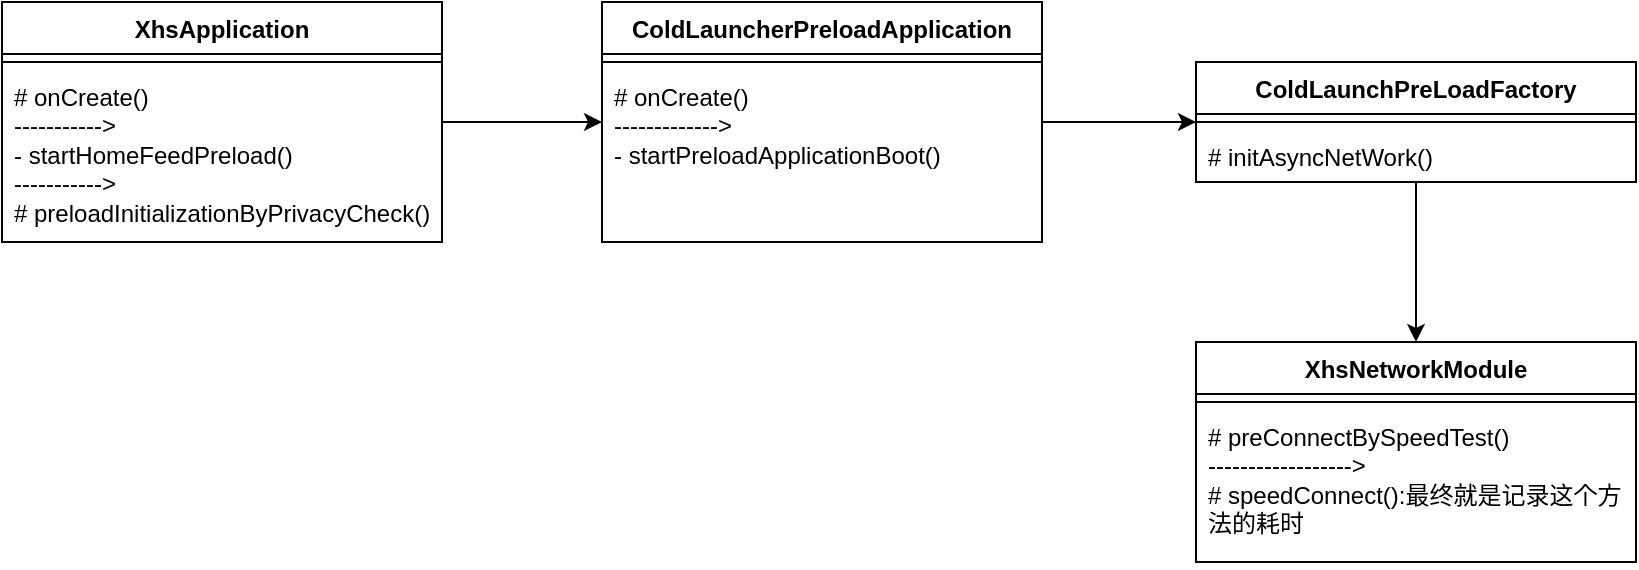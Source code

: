 <mxfile version="22.1.21" type="github">
  <diagram name="第 1 页" id="zf5rkVIrOFzXrXctHy9U">
    <mxGraphModel dx="1184" dy="499" grid="1" gridSize="10" guides="1" tooltips="1" connect="1" arrows="1" fold="1" page="1" pageScale="1" pageWidth="827" pageHeight="1169" math="0" shadow="0">
      <root>
        <mxCell id="0" />
        <mxCell id="1" parent="0" />
        <mxCell id="XBwlamYOv69OCs9TW11--8" value="" style="edgeStyle=orthogonalEdgeStyle;rounded=0;orthogonalLoop=1;jettySize=auto;html=1;" edge="1" parent="1" source="XBwlamYOv69OCs9TW11--1" target="XBwlamYOv69OCs9TW11--5">
          <mxGeometry relative="1" as="geometry" />
        </mxCell>
        <mxCell id="XBwlamYOv69OCs9TW11--1" value="XhsApplication" style="swimlane;fontStyle=1;align=center;verticalAlign=top;childLayout=stackLayout;horizontal=1;startSize=26;horizontalStack=0;resizeParent=1;resizeParentMax=0;resizeLast=0;collapsible=1;marginBottom=0;whiteSpace=wrap;html=1;" vertex="1" parent="1">
          <mxGeometry x="10" y="100" width="220" height="120" as="geometry" />
        </mxCell>
        <mxCell id="XBwlamYOv69OCs9TW11--3" value="" style="line;strokeWidth=1;fillColor=none;align=left;verticalAlign=middle;spacingTop=-1;spacingLeft=3;spacingRight=3;rotatable=0;labelPosition=right;points=[];portConstraint=eastwest;strokeColor=inherit;" vertex="1" parent="XBwlamYOv69OCs9TW11--1">
          <mxGeometry y="26" width="220" height="8" as="geometry" />
        </mxCell>
        <mxCell id="XBwlamYOv69OCs9TW11--4" value="# onCreate()&lt;br&gt;-----------&amp;gt;&lt;br&gt;- startHomeFeedPreload()&lt;br&gt;-----------&amp;gt;&lt;br&gt;#&amp;nbsp;preloadInitializationByPrivacyCheck()" style="text;strokeColor=none;fillColor=none;align=left;verticalAlign=top;spacingLeft=4;spacingRight=4;overflow=hidden;rotatable=0;points=[[0,0.5],[1,0.5]];portConstraint=eastwest;whiteSpace=wrap;html=1;" vertex="1" parent="XBwlamYOv69OCs9TW11--1">
          <mxGeometry y="34" width="220" height="86" as="geometry" />
        </mxCell>
        <mxCell id="XBwlamYOv69OCs9TW11--12" value="" style="edgeStyle=orthogonalEdgeStyle;rounded=0;orthogonalLoop=1;jettySize=auto;html=1;" edge="1" parent="1" source="XBwlamYOv69OCs9TW11--5" target="XBwlamYOv69OCs9TW11--9">
          <mxGeometry relative="1" as="geometry" />
        </mxCell>
        <mxCell id="XBwlamYOv69OCs9TW11--5" value="ColdLauncherPreloadApplication" style="swimlane;fontStyle=1;align=center;verticalAlign=top;childLayout=stackLayout;horizontal=1;startSize=26;horizontalStack=0;resizeParent=1;resizeParentMax=0;resizeLast=0;collapsible=1;marginBottom=0;whiteSpace=wrap;html=1;" vertex="1" parent="1">
          <mxGeometry x="310" y="100" width="220" height="120" as="geometry" />
        </mxCell>
        <mxCell id="XBwlamYOv69OCs9TW11--6" value="" style="line;strokeWidth=1;fillColor=none;align=left;verticalAlign=middle;spacingTop=-1;spacingLeft=3;spacingRight=3;rotatable=0;labelPosition=right;points=[];portConstraint=eastwest;strokeColor=inherit;" vertex="1" parent="XBwlamYOv69OCs9TW11--5">
          <mxGeometry y="26" width="220" height="8" as="geometry" />
        </mxCell>
        <mxCell id="XBwlamYOv69OCs9TW11--7" value="# onCreate()&lt;br&gt;-------------&amp;gt;&lt;br&gt;-&amp;nbsp;startPreloadApplicationBoot()" style="text;strokeColor=none;fillColor=none;align=left;verticalAlign=top;spacingLeft=4;spacingRight=4;overflow=hidden;rotatable=0;points=[[0,0.5],[1,0.5]];portConstraint=eastwest;whiteSpace=wrap;html=1;" vertex="1" parent="XBwlamYOv69OCs9TW11--5">
          <mxGeometry y="34" width="220" height="86" as="geometry" />
        </mxCell>
        <mxCell id="XBwlamYOv69OCs9TW11--16" value="" style="edgeStyle=orthogonalEdgeStyle;rounded=0;orthogonalLoop=1;jettySize=auto;html=1;" edge="1" parent="1" source="XBwlamYOv69OCs9TW11--9" target="XBwlamYOv69OCs9TW11--13">
          <mxGeometry relative="1" as="geometry" />
        </mxCell>
        <mxCell id="XBwlamYOv69OCs9TW11--9" value="ColdLaunchPreLoadFactory" style="swimlane;fontStyle=1;align=center;verticalAlign=top;childLayout=stackLayout;horizontal=1;startSize=26;horizontalStack=0;resizeParent=1;resizeParentMax=0;resizeLast=0;collapsible=1;marginBottom=0;whiteSpace=wrap;html=1;" vertex="1" parent="1">
          <mxGeometry x="607" y="130" width="220" height="60" as="geometry" />
        </mxCell>
        <mxCell id="XBwlamYOv69OCs9TW11--10" value="" style="line;strokeWidth=1;fillColor=none;align=left;verticalAlign=middle;spacingTop=-1;spacingLeft=3;spacingRight=3;rotatable=0;labelPosition=right;points=[];portConstraint=eastwest;strokeColor=inherit;" vertex="1" parent="XBwlamYOv69OCs9TW11--9">
          <mxGeometry y="26" width="220" height="8" as="geometry" />
        </mxCell>
        <mxCell id="XBwlamYOv69OCs9TW11--11" value="#&amp;nbsp;initAsyncNetWork()" style="text;strokeColor=none;fillColor=none;align=left;verticalAlign=top;spacingLeft=4;spacingRight=4;overflow=hidden;rotatable=0;points=[[0,0.5],[1,0.5]];portConstraint=eastwest;whiteSpace=wrap;html=1;" vertex="1" parent="XBwlamYOv69OCs9TW11--9">
          <mxGeometry y="34" width="220" height="26" as="geometry" />
        </mxCell>
        <mxCell id="XBwlamYOv69OCs9TW11--13" value="XhsNetworkModule" style="swimlane;fontStyle=1;align=center;verticalAlign=top;childLayout=stackLayout;horizontal=1;startSize=26;horizontalStack=0;resizeParent=1;resizeParentMax=0;resizeLast=0;collapsible=1;marginBottom=0;whiteSpace=wrap;html=1;" vertex="1" parent="1">
          <mxGeometry x="607" y="270" width="220" height="110" as="geometry" />
        </mxCell>
        <mxCell id="XBwlamYOv69OCs9TW11--14" value="" style="line;strokeWidth=1;fillColor=none;align=left;verticalAlign=middle;spacingTop=-1;spacingLeft=3;spacingRight=3;rotatable=0;labelPosition=right;points=[];portConstraint=eastwest;strokeColor=inherit;" vertex="1" parent="XBwlamYOv69OCs9TW11--13">
          <mxGeometry y="26" width="220" height="8" as="geometry" />
        </mxCell>
        <mxCell id="XBwlamYOv69OCs9TW11--15" value="# preConnectBySpeedTest()&lt;br&gt;------------------&amp;gt;&lt;br&gt;# speedConnect():最终就是记录这个方法的耗时" style="text;strokeColor=none;fillColor=none;align=left;verticalAlign=top;spacingLeft=4;spacingRight=4;overflow=hidden;rotatable=0;points=[[0,0.5],[1,0.5]];portConstraint=eastwest;whiteSpace=wrap;html=1;" vertex="1" parent="XBwlamYOv69OCs9TW11--13">
          <mxGeometry y="34" width="220" height="76" as="geometry" />
        </mxCell>
      </root>
    </mxGraphModel>
  </diagram>
</mxfile>
